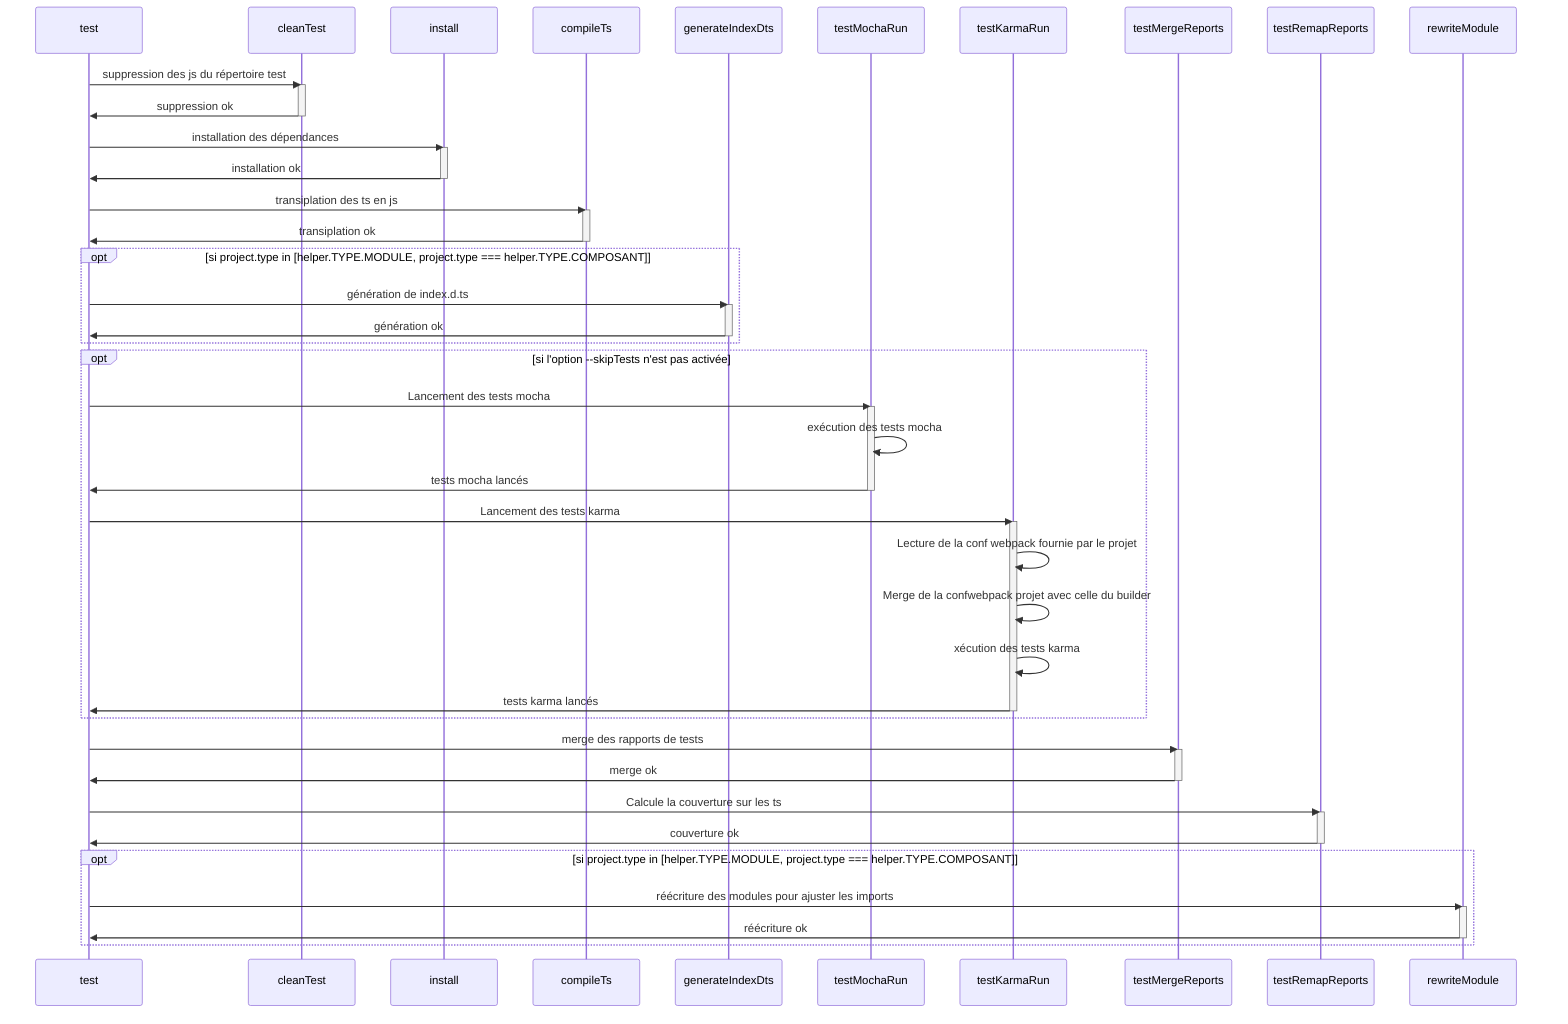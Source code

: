sequenceDiagram
    test ->> cleanTest: suppression des js du répertoire test
    activate cleanTest
    cleanTest->>test: suppression ok
    deactivate cleanTest
    test->>install: installation des dépendances
    activate install
    install->>test: installation ok
    deactivate install
    test->>compileTs: transiplation des ts en js
    activate compileTs
    compileTs->>test: transiplation ok
    deactivate compileTs
    opt si project.type in [helper.TYPE.MODULE, project.type === helper.TYPE.COMPOSANT]
        test->>generateIndexDts:génération de index.d.ts
        activate generateIndexDts
        generateIndexDts->> test: génération ok
        deactivate generateIndexDts
    end
    opt si l'option --skipTests n'est pas activée
        test->>testMochaRun: Lancement des tests mocha
        activate testMochaRun
        testMochaRun->>testMochaRun: exécution des tests mocha
        testMochaRun->>test: tests mocha lancés
        deactivate testMochaRun
        test->>testKarmaRun: Lancement des tests karma
        activate testKarmaRun
        testKarmaRun->>testKarmaRun: Lecture de la conf webpack fournie par le projet
        testKarmaRun->>testKarmaRun: Merge de la confwebpack projet avec celle du builder
        testKarmaRun->>testKarmaRun: xécution des tests karma
        testKarmaRun->>test: tests karma lancés
        deactivate testKarmaRun
    end
    test->>testMergeReports: merge des rapports de tests
    activate testMergeReports
    testMergeReports->> test: merge ok
    deactivate testMergeReports
    test->>testRemapReports: Calcule la couverture sur les ts
    activate testRemapReports
    testRemapReports->> test: couverture ok
    deactivate testRemapReports
    opt si project.type in [helper.TYPE.MODULE, project.type === helper.TYPE.COMPOSANT]
        test->>rewriteModule:réécriture des modules pour ajuster les imports
        activate rewriteModule
        rewriteModule->> test: réécriture ok
        deactivate rewriteModule
    end